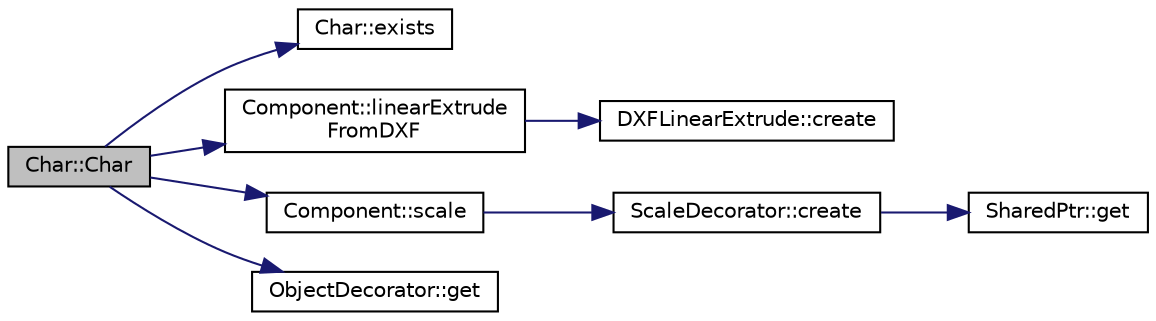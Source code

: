 digraph "Char::Char"
{
  edge [fontname="Helvetica",fontsize="10",labelfontname="Helvetica",labelfontsize="10"];
  node [fontname="Helvetica",fontsize="10",shape=record];
  rankdir="LR";
  Node1 [label="Char::Char",height=0.2,width=0.4,color="black", fillcolor="grey75", style="filled" fontcolor="black"];
  Node1 -> Node2 [color="midnightblue",fontsize="10",style="solid",fontname="Helvetica"];
  Node2 [label="Char::exists",height=0.2,width=0.4,color="black", fillcolor="white", style="filled",URL="$classChar.html#a35488a4f20b505c18ad22451d689046b"];
  Node1 -> Node3 [color="midnightblue",fontsize="10",style="solid",fontname="Helvetica"];
  Node3 [label="Component::linearExtrude\lFromDXF",height=0.2,width=0.4,color="black", fillcolor="white", style="filled",URL="$classComponent.html#aa6d56c61d71058811f19f26a70d684e8",tooltip="Linear extrude an DXF filename."];
  Node3 -> Node4 [color="midnightblue",fontsize="10",style="solid",fontname="Helvetica"];
  Node4 [label="DXFLinearExtrude::create",height=0.2,width=0.4,color="black", fillcolor="white", style="filled",URL="$classDXFLinearExtrude.html#a90be3fd523ea9f167550ccd7cd2ec70c",tooltip="Default DXF factory method."];
  Node1 -> Node5 [color="midnightblue",fontsize="10",style="solid",fontname="Helvetica"];
  Node5 [label="Component::scale",height=0.2,width=0.4,color="black", fillcolor="white", style="filled",URL="$classComponent.html#a2ac4e80605acebdce055cc0d4a247f04",tooltip="Scale the component."];
  Node5 -> Node6 [color="midnightblue",fontsize="10",style="solid",fontname="Helvetica"];
  Node6 [label="ScaleDecorator::create",height=0.2,width=0.4,color="black", fillcolor="white", style="filled",URL="$classScaleDecorator.html#a308672869ccf13fb1ab3805543555706",tooltip="Default factory method."];
  Node6 -> Node7 [color="midnightblue",fontsize="10",style="solid",fontname="Helvetica"];
  Node7 [label="SharedPtr::get",height=0.2,width=0.4,color="black", fillcolor="white", style="filled",URL="$classSharedPtr.html#ac747048e189c896c11f0b436d02fc5e1",tooltip="Gets the pointer hold."];
  Node1 -> Node8 [color="midnightblue",fontsize="10",style="solid",fontname="Helvetica"];
  Node8 [label="ObjectDecorator::get",height=0.2,width=0.4,color="black", fillcolor="white", style="filled",URL="$classObjectDecorator.html#a0021fca00921a5a48b4507612dc65c74",tooltip="Get the internally hold pointer. Const version."];
}

